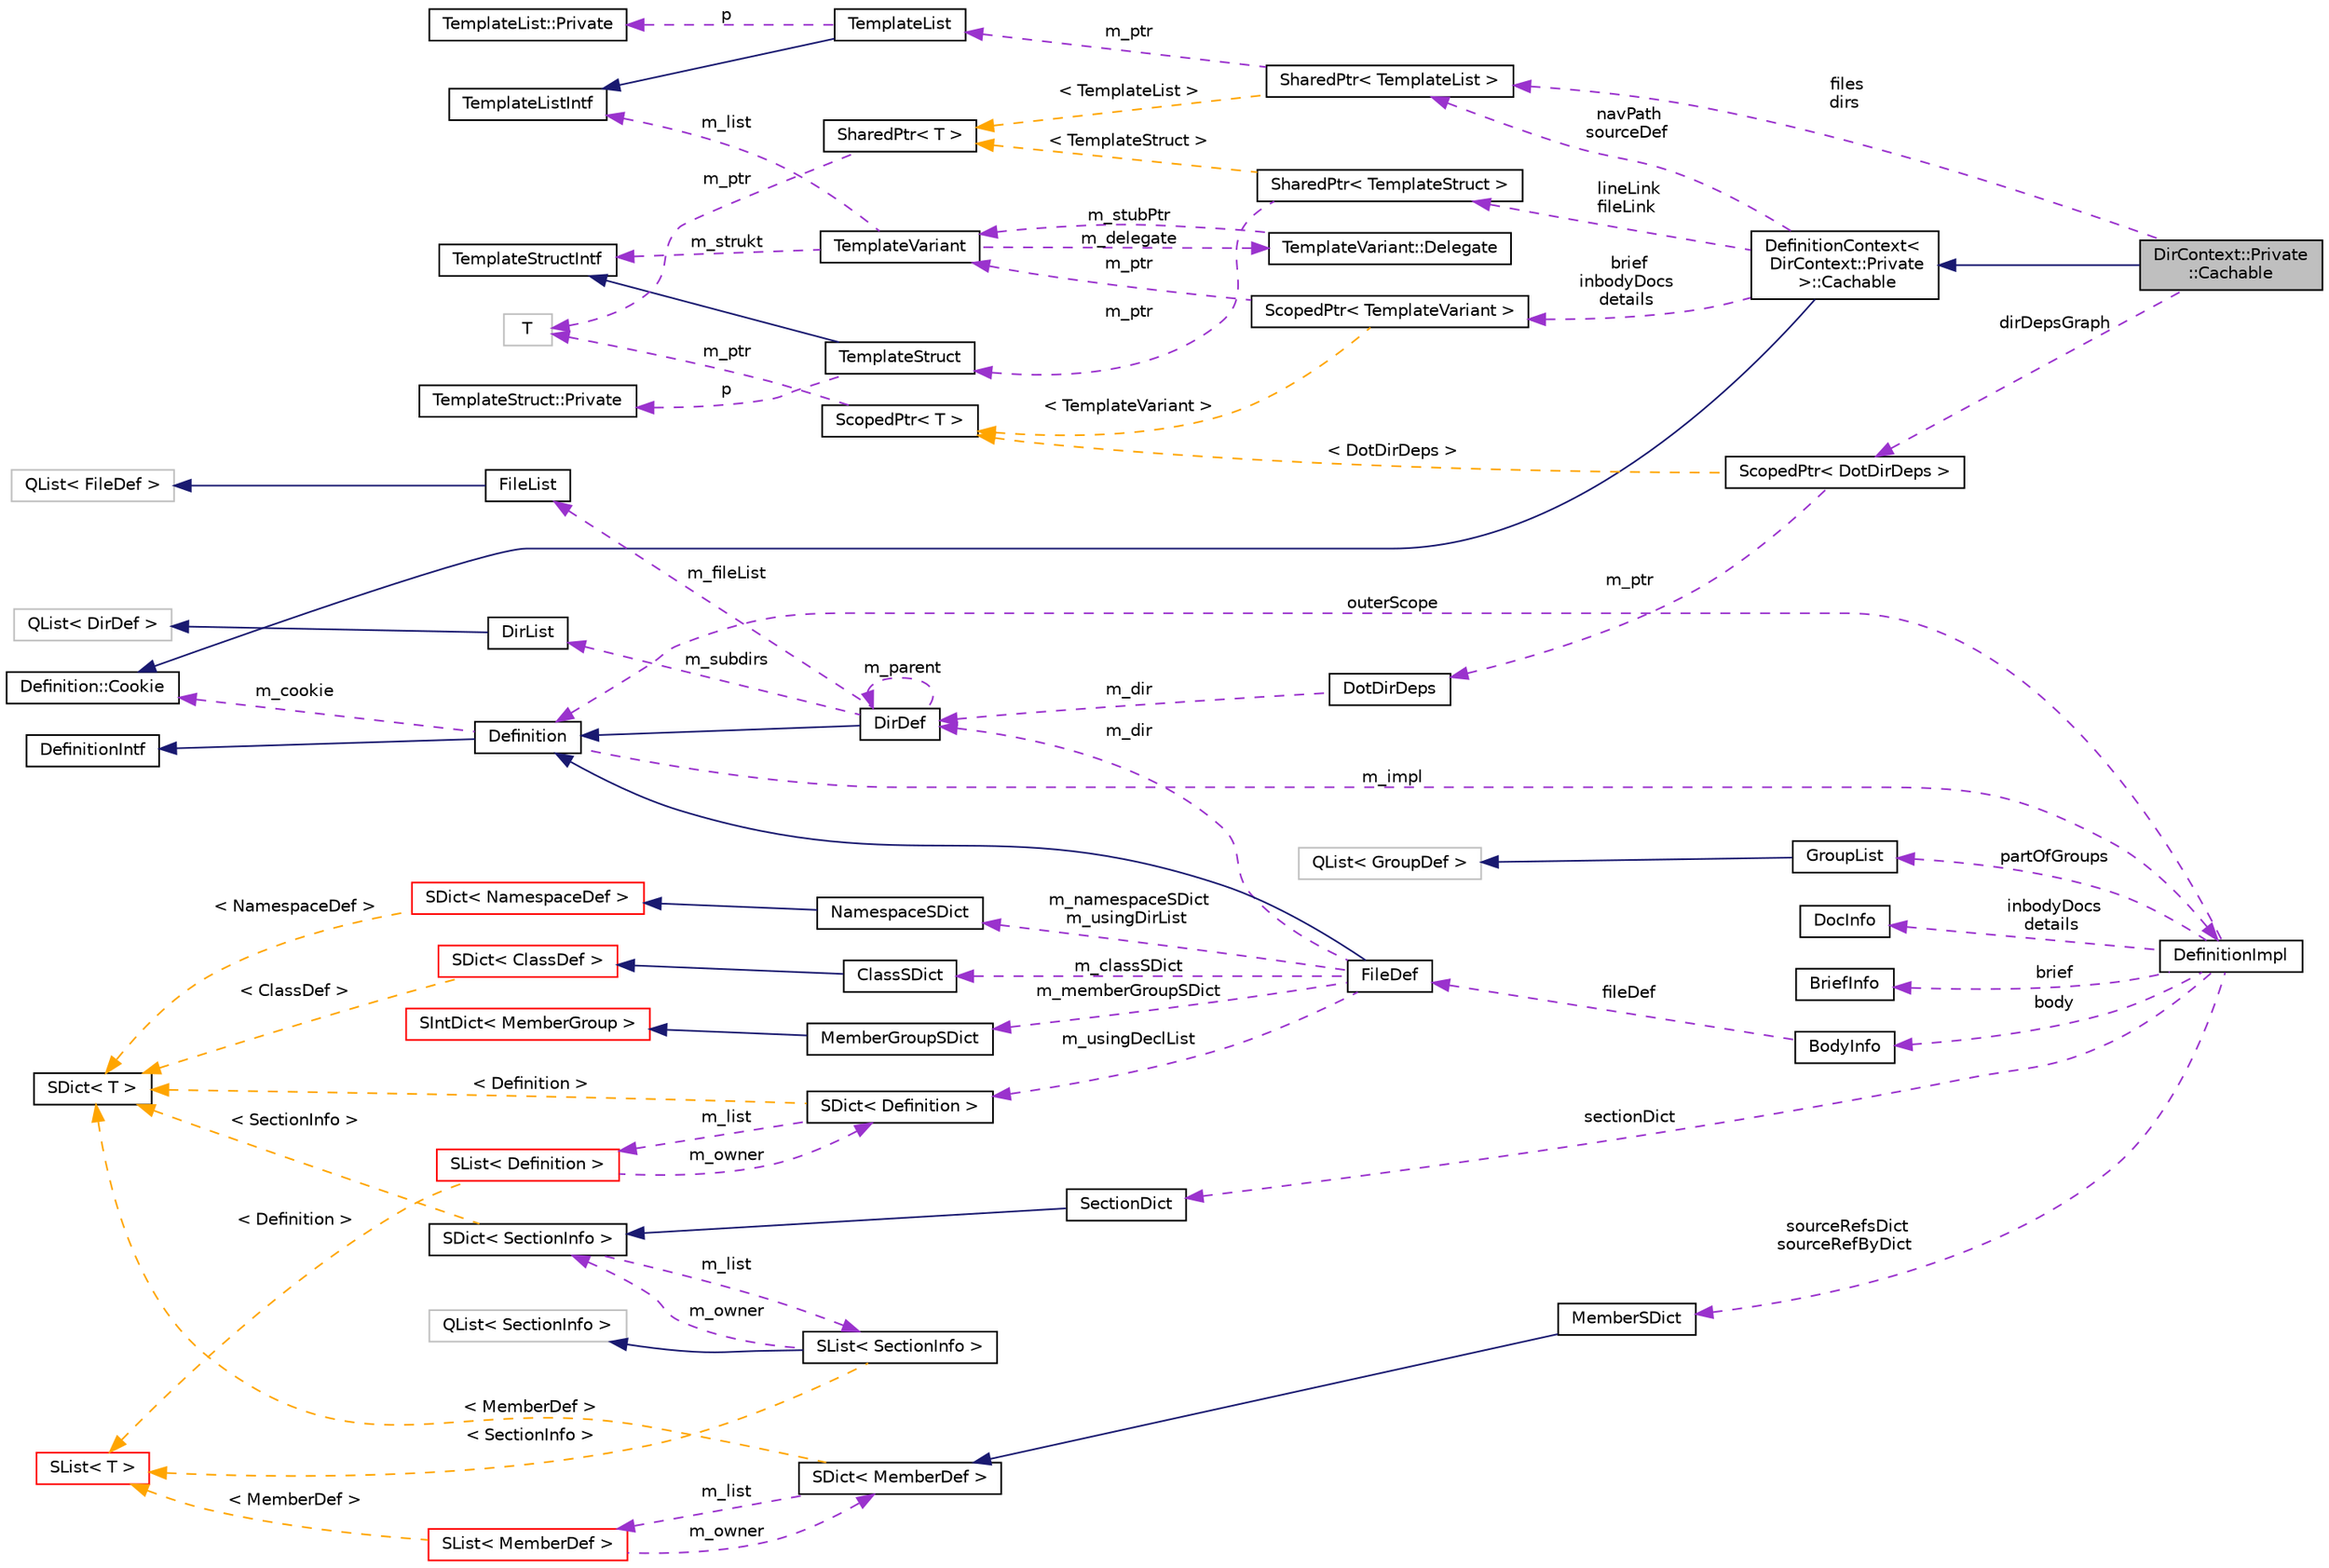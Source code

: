 digraph "DirContext::Private::Cachable"
{
 // INTERACTIVE_SVG=YES
  edge [fontname="Helvetica",fontsize="10",labelfontname="Helvetica",labelfontsize="10"];
  node [fontname="Helvetica",fontsize="10",shape=record];
  rankdir="LR";
  Node3 [label="DirContext::Private\l::Cachable",height=0.2,width=0.4,color="black", fillcolor="grey75", style="filled", fontcolor="black"];
  Node4 -> Node3 [dir="back",color="midnightblue",fontsize="10",style="solid",fontname="Helvetica"];
  Node4 [label="DefinitionContext\<\l DirContext::Private\l \>::Cachable",height=0.2,width=0.4,color="black", fillcolor="white", style="filled",URL="$d9/d7b/struct_definition_context_1_1_cachable.html"];
  Node5 -> Node4 [dir="back",color="midnightblue",fontsize="10",style="solid",fontname="Helvetica"];
  Node5 [label="Definition::Cookie",height=0.2,width=0.4,color="black", fillcolor="white", style="filled",URL="$d1/d2f/struct_definition_1_1_cookie.html"];
  Node6 -> Node4 [dir="back",color="darkorchid3",fontsize="10",style="dashed",label=" lineLink\nfileLink" ,fontname="Helvetica"];
  Node6 [label="SharedPtr\< TemplateStruct \>",height=0.2,width=0.4,color="black", fillcolor="white", style="filled",URL="$df/d12/class_shared_ptr.html"];
  Node7 -> Node6 [dir="back",color="darkorchid3",fontsize="10",style="dashed",label=" m_ptr" ,fontname="Helvetica"];
  Node7 [label="TemplateStruct",height=0.2,width=0.4,color="black", fillcolor="white", style="filled",URL="$d8/d4b/class_template_struct.html",tooltip="Default implementation of a context value of type struct. "];
  Node8 -> Node7 [dir="back",color="midnightblue",fontsize="10",style="solid",fontname="Helvetica"];
  Node8 [label="TemplateStructIntf",height=0.2,width=0.4,color="black", fillcolor="white", style="filled",URL="$d9/de8/class_template_struct_intf.html",tooltip="Abstract interface for a context value of type struct. "];
  Node9 -> Node7 [dir="back",color="darkorchid3",fontsize="10",style="dashed",label=" p" ,fontname="Helvetica"];
  Node9 [label="TemplateStruct::Private",height=0.2,width=0.4,color="black", fillcolor="white", style="filled",URL="$d5/d63/class_template_struct_1_1_private.html",tooltip="Private data of a template struct object. "];
  Node10 -> Node6 [dir="back",color="orange",fontsize="10",style="dashed",label=" \< TemplateStruct \>" ,fontname="Helvetica"];
  Node10 [label="SharedPtr\< T \>",height=0.2,width=0.4,color="black", fillcolor="white", style="filled",URL="$df/d12/class_shared_ptr.html",tooltip="Reference counting smart pointer. "];
  Node11 -> Node10 [dir="back",color="darkorchid3",fontsize="10",style="dashed",label=" m_ptr" ,fontname="Helvetica"];
  Node11 [label="T",height=0.2,width=0.4,color="grey75", fillcolor="white", style="filled"];
  Node12 -> Node4 [dir="back",color="darkorchid3",fontsize="10",style="dashed",label=" navPath\nsourceDef" ,fontname="Helvetica"];
  Node12 [label="SharedPtr\< TemplateList \>",height=0.2,width=0.4,color="black", fillcolor="white", style="filled",URL="$df/d12/class_shared_ptr.html"];
  Node13 -> Node12 [dir="back",color="darkorchid3",fontsize="10",style="dashed",label=" m_ptr" ,fontname="Helvetica"];
  Node13 [label="TemplateList",height=0.2,width=0.4,color="black", fillcolor="white", style="filled",URL="$de/dab/class_template_list.html",tooltip="Default implementation of a context value of type list. "];
  Node14 -> Node13 [dir="back",color="midnightblue",fontsize="10",style="solid",fontname="Helvetica"];
  Node14 [label="TemplateListIntf",height=0.2,width=0.4,color="black", fillcolor="white", style="filled",URL="$d6/d88/class_template_list_intf.html",tooltip="Abstract read-only interface for a context value of type list. "];
  Node15 -> Node13 [dir="back",color="darkorchid3",fontsize="10",style="dashed",label=" p" ,fontname="Helvetica"];
  Node15 [label="TemplateList::Private",height=0.2,width=0.4,color="black", fillcolor="white", style="filled",URL="$d5/dee/class_template_list_1_1_private.html",tooltip="Private data of a template list object. "];
  Node10 -> Node12 [dir="back",color="orange",fontsize="10",style="dashed",label=" \< TemplateList \>" ,fontname="Helvetica"];
  Node16 -> Node4 [dir="back",color="darkorchid3",fontsize="10",style="dashed",label=" brief\ninbodyDocs\ndetails" ,fontname="Helvetica"];
  Node16 [label="ScopedPtr\< TemplateVariant \>",height=0.2,width=0.4,color="black", fillcolor="white", style="filled",URL="$dd/d9b/class_scoped_ptr.html"];
  Node17 -> Node16 [dir="back",color="darkorchid3",fontsize="10",style="dashed",label=" m_ptr" ,fontname="Helvetica"];
  Node17 [label="TemplateVariant",height=0.2,width=0.4,color="black", fillcolor="white", style="filled",URL="$d1/dba/class_template_variant.html",tooltip="Variant type which can hold one value of a fixed set of types. "];
  Node14 -> Node17 [dir="back",color="darkorchid3",fontsize="10",style="dashed",label=" m_list" ,fontname="Helvetica"];
  Node8 -> Node17 [dir="back",color="darkorchid3",fontsize="10",style="dashed",label=" m_strukt" ,fontname="Helvetica"];
  Node18 -> Node17 [dir="back",color="darkorchid3",fontsize="10",style="dashed",label=" m_delegate" ,fontname="Helvetica"];
  Node18 [label="TemplateVariant::Delegate",height=0.2,width=0.4,color="black", fillcolor="white", style="filled",URL="$d7/d1d/class_template_variant_1_1_delegate.html",tooltip="Helper class to create a delegate that can store a function/method call. "];
  Node17 -> Node18 [dir="back",color="darkorchid3",fontsize="10",style="dashed",label=" m_stubPtr" ,fontname="Helvetica"];
  Node19 -> Node16 [dir="back",color="orange",fontsize="10",style="dashed",label=" \< TemplateVariant \>" ,fontname="Helvetica"];
  Node19 [label="ScopedPtr\< T \>",height=0.2,width=0.4,color="black", fillcolor="white", style="filled",URL="$dd/d9b/class_scoped_ptr.html",tooltip="Scoped smart pointer. "];
  Node11 -> Node19 [dir="back",color="darkorchid3",fontsize="10",style="dashed",label=" m_ptr" ,fontname="Helvetica"];
  Node20 -> Node3 [dir="back",color="darkorchid3",fontsize="10",style="dashed",label=" dirDepsGraph" ,fontname="Helvetica"];
  Node20 [label="ScopedPtr\< DotDirDeps \>",height=0.2,width=0.4,color="black", fillcolor="white", style="filled",URL="$dd/d9b/class_scoped_ptr.html"];
  Node21 -> Node20 [dir="back",color="darkorchid3",fontsize="10",style="dashed",label=" m_ptr" ,fontname="Helvetica"];
  Node21 [label="DotDirDeps",height=0.2,width=0.4,color="black", fillcolor="white", style="filled",URL="$d7/dd4/class_dot_dir_deps.html",tooltip="Representation of an directory dependency graph. "];
  Node22 -> Node21 [dir="back",color="darkorchid3",fontsize="10",style="dashed",label=" m_dir" ,fontname="Helvetica"];
  Node22 [label="DirDef",height=0.2,width=0.4,color="black", fillcolor="white", style="filled",URL="$d4/dd4/class_dir_def.html",tooltip="A model of a directory symbol. "];
  Node23 -> Node22 [dir="back",color="midnightblue",fontsize="10",style="solid",fontname="Helvetica"];
  Node23 [label="Definition",height=0.2,width=0.4,color="black", fillcolor="white", style="filled",URL="$d5/dcc/class_definition.html",tooltip="The common base class of all entity definitions found in the sources. "];
  Node24 -> Node23 [dir="back",color="midnightblue",fontsize="10",style="solid",fontname="Helvetica"];
  Node24 [label="DefinitionIntf",height=0.2,width=0.4,color="black", fillcolor="white", style="filled",URL="$d9/d4a/class_definition_intf.html",tooltip="Abstract interface for a Definition or DefinitionList. "];
  Node5 -> Node23 [dir="back",color="darkorchid3",fontsize="10",style="dashed",label=" m_cookie" ,fontname="Helvetica"];
  Node25 -> Node23 [dir="back",color="darkorchid3",fontsize="10",style="dashed",label=" m_impl" ,fontname="Helvetica"];
  Node25 [label="DefinitionImpl",height=0.2,width=0.4,color="black", fillcolor="white", style="filled",URL="$d3/ddf/class_definition_impl.html",tooltip="Private data associated with a Symbol Definition object. "];
  Node26 -> Node25 [dir="back",color="darkorchid3",fontsize="10",style="dashed",label=" sectionDict" ,fontname="Helvetica"];
  Node26 [label="SectionDict",height=0.2,width=0.4,color="black", fillcolor="white", style="filled",URL="$de/d9a/class_section_dict.html",tooltip="Unsorted dictionary of SectionInfo objects. "];
  Node27 -> Node26 [dir="back",color="midnightblue",fontsize="10",style="solid",fontname="Helvetica"];
  Node27 [label="SDict\< SectionInfo \>",height=0.2,width=0.4,color="black", fillcolor="white", style="filled",URL="$d1/d50/class_s_dict.html"];
  Node28 -> Node27 [dir="back",color="darkorchid3",fontsize="10",style="dashed",label=" m_list" ,fontname="Helvetica"];
  Node28 [label="SList\< SectionInfo \>",height=0.2,width=0.4,color="black", fillcolor="white", style="filled",URL="$df/dce/class_s_list.html"];
  Node29 -> Node28 [dir="back",color="midnightblue",fontsize="10",style="solid",fontname="Helvetica"];
  Node29 [label="QList\< SectionInfo \>",height=0.2,width=0.4,color="grey75", fillcolor="white", style="filled"];
  Node27 -> Node28 [dir="back",color="darkorchid3",fontsize="10",style="dashed",label=" m_owner" ,fontname="Helvetica"];
  Node30 -> Node28 [dir="back",color="orange",fontsize="10",style="dashed",label=" \< SectionInfo \>" ,fontname="Helvetica"];
  Node30 [label="SList\< T \>",height=0.2,width=0.4,color="red", fillcolor="white", style="filled",URL="$df/dce/class_s_list.html",tooltip="internal wrapper class that redirects compareValues() to the dictionary "];
  Node32 -> Node27 [dir="back",color="orange",fontsize="10",style="dashed",label=" \< SectionInfo \>" ,fontname="Helvetica"];
  Node32 [label="SDict\< T \>",height=0.2,width=0.4,color="black", fillcolor="white", style="filled",URL="$d1/d50/class_s_dict.html",tooltip="Ordered dictionary of elements of type T. "];
  Node33 -> Node25 [dir="back",color="darkorchid3",fontsize="10",style="dashed",label=" body" ,fontname="Helvetica"];
  Node33 [label="BodyInfo",height=0.2,width=0.4,color="black", fillcolor="white", style="filled",URL="$db/dab/struct_body_info.html",tooltip="Data associated with description found in the body. "];
  Node34 -> Node33 [dir="back",color="darkorchid3",fontsize="10",style="dashed",label=" fileDef" ,fontname="Helvetica"];
  Node34 [label="FileDef",height=0.2,width=0.4,color="black", fillcolor="white", style="filled",URL="$de/db0/class_file_def.html",tooltip="A model of a file symbol. "];
  Node23 -> Node34 [dir="back",color="midnightblue",fontsize="10",style="solid",fontname="Helvetica"];
  Node35 -> Node34 [dir="back",color="darkorchid3",fontsize="10",style="dashed",label=" m_classSDict" ,fontname="Helvetica"];
  Node35 [label="ClassSDict",height=0.2,width=0.4,color="black", fillcolor="white", style="filled",URL="$d9/d3d/class_class_s_dict.html",tooltip="A sorted dictionary of ClassDef objects. "];
  Node36 -> Node35 [dir="back",color="midnightblue",fontsize="10",style="solid",fontname="Helvetica"];
  Node36 [label="SDict\< ClassDef \>",height=0.2,width=0.4,color="red", fillcolor="white", style="filled",URL="$d1/d50/class_s_dict.html"];
  Node32 -> Node36 [dir="back",color="orange",fontsize="10",style="dashed",label=" \< ClassDef \>" ,fontname="Helvetica"];
  Node39 -> Node34 [dir="back",color="darkorchid3",fontsize="10",style="dashed",label=" m_usingDeclList" ,fontname="Helvetica"];
  Node39 [label="SDict\< Definition \>",height=0.2,width=0.4,color="black", fillcolor="white", style="filled",URL="$d1/d50/class_s_dict.html"];
  Node40 -> Node39 [dir="back",color="darkorchid3",fontsize="10",style="dashed",label=" m_list" ,fontname="Helvetica"];
  Node40 [label="SList\< Definition \>",height=0.2,width=0.4,color="red", fillcolor="white", style="filled",URL="$df/dce/class_s_list.html"];
  Node39 -> Node40 [dir="back",color="darkorchid3",fontsize="10",style="dashed",label=" m_owner" ,fontname="Helvetica"];
  Node30 -> Node40 [dir="back",color="orange",fontsize="10",style="dashed",label=" \< Definition \>" ,fontname="Helvetica"];
  Node32 -> Node39 [dir="back",color="orange",fontsize="10",style="dashed",label=" \< Definition \>" ,fontname="Helvetica"];
  Node42 -> Node34 [dir="back",color="darkorchid3",fontsize="10",style="dashed",label=" m_memberGroupSDict" ,fontname="Helvetica"];
  Node42 [label="MemberGroupSDict",height=0.2,width=0.4,color="black", fillcolor="white", style="filled",URL="$dc/d1e/class_member_group_s_dict.html",tooltip="A sorted dictionary of MemberGroup objects. "];
  Node43 -> Node42 [dir="back",color="midnightblue",fontsize="10",style="solid",fontname="Helvetica"];
  Node43 [label="SIntDict\< MemberGroup \>",height=0.2,width=0.4,color="red", fillcolor="white", style="filled",URL="$d0/d9f/class_s_int_dict.html"];
  Node22 -> Node34 [dir="back",color="darkorchid3",fontsize="10",style="dashed",label=" m_dir" ,fontname="Helvetica"];
  Node48 -> Node34 [dir="back",color="darkorchid3",fontsize="10",style="dashed",label=" m_namespaceSDict\nm_usingDirList" ,fontname="Helvetica"];
  Node48 [label="NamespaceSDict",height=0.2,width=0.4,color="black", fillcolor="white", style="filled",URL="$d4/d8d/class_namespace_s_dict.html",tooltip="A sorted dictionary of NamespaceDef objects. "];
  Node49 -> Node48 [dir="back",color="midnightblue",fontsize="10",style="solid",fontname="Helvetica"];
  Node49 [label="SDict\< NamespaceDef \>",height=0.2,width=0.4,color="red", fillcolor="white", style="filled",URL="$d1/d50/class_s_dict.html"];
  Node32 -> Node49 [dir="back",color="orange",fontsize="10",style="dashed",label=" \< NamespaceDef \>" ,fontname="Helvetica"];
  Node52 -> Node25 [dir="back",color="darkorchid3",fontsize="10",style="dashed",label=" sourceRefsDict\nsourceRefByDict" ,fontname="Helvetica"];
  Node52 [label="MemberSDict",height=0.2,width=0.4,color="black", fillcolor="white", style="filled",URL="$d6/dd6/class_member_s_dict.html",tooltip="A sorted dictionary of MemberDef objects. "];
  Node53 -> Node52 [dir="back",color="midnightblue",fontsize="10",style="solid",fontname="Helvetica"];
  Node53 [label="SDict\< MemberDef \>",height=0.2,width=0.4,color="black", fillcolor="white", style="filled",URL="$d1/d50/class_s_dict.html"];
  Node54 -> Node53 [dir="back",color="darkorchid3",fontsize="10",style="dashed",label=" m_list" ,fontname="Helvetica"];
  Node54 [label="SList\< MemberDef \>",height=0.2,width=0.4,color="red", fillcolor="white", style="filled",URL="$df/dce/class_s_list.html"];
  Node53 -> Node54 [dir="back",color="darkorchid3",fontsize="10",style="dashed",label=" m_owner" ,fontname="Helvetica"];
  Node30 -> Node54 [dir="back",color="orange",fontsize="10",style="dashed",label=" \< MemberDef \>" ,fontname="Helvetica"];
  Node32 -> Node53 [dir="back",color="orange",fontsize="10",style="dashed",label=" \< MemberDef \>" ,fontname="Helvetica"];
  Node56 -> Node25 [dir="back",color="darkorchid3",fontsize="10",style="dashed",label=" partOfGroups" ,fontname="Helvetica"];
  Node56 [label="GroupList",height=0.2,width=0.4,color="black", fillcolor="white", style="filled",URL="$d3/d3b/class_group_list.html",tooltip="A list of GroupDef objects. "];
  Node57 -> Node56 [dir="back",color="midnightblue",fontsize="10",style="solid",fontname="Helvetica"];
  Node57 [label="QList\< GroupDef \>",height=0.2,width=0.4,color="grey75", fillcolor="white", style="filled"];
  Node58 -> Node25 [dir="back",color="darkorchid3",fontsize="10",style="dashed",label=" inbodyDocs\ndetails" ,fontname="Helvetica"];
  Node58 [label="DocInfo",height=0.2,width=0.4,color="black", fillcolor="white", style="filled",URL="$d7/dd5/struct_doc_info.html",tooltip="Data associated with a detailed description. "];
  Node59 -> Node25 [dir="back",color="darkorchid3",fontsize="10",style="dashed",label=" brief" ,fontname="Helvetica"];
  Node59 [label="BriefInfo",height=0.2,width=0.4,color="black", fillcolor="white", style="filled",URL="$d0/da7/struct_brief_info.html",tooltip="Data associated with a brief description. "];
  Node23 -> Node25 [dir="back",color="darkorchid3",fontsize="10",style="dashed",label=" outerScope" ,fontname="Helvetica"];
  Node60 -> Node22 [dir="back",color="darkorchid3",fontsize="10",style="dashed",label=" m_subdirs" ,fontname="Helvetica"];
  Node60 [label="DirList",height=0.2,width=0.4,color="black", fillcolor="white", style="filled",URL="$dc/d2a/class_dir_list.html",tooltip="A list of directories. "];
  Node61 -> Node60 [dir="back",color="midnightblue",fontsize="10",style="solid",fontname="Helvetica"];
  Node61 [label="QList\< DirDef \>",height=0.2,width=0.4,color="grey75", fillcolor="white", style="filled"];
  Node62 -> Node22 [dir="back",color="darkorchid3",fontsize="10",style="dashed",label=" m_fileList" ,fontname="Helvetica"];
  Node62 [label="FileList",height=0.2,width=0.4,color="black", fillcolor="white", style="filled",URL="$d0/d18/class_file_list.html",tooltip="Class representing a list of FileDef objects. "];
  Node63 -> Node62 [dir="back",color="midnightblue",fontsize="10",style="solid",fontname="Helvetica"];
  Node63 [label="QList\< FileDef \>",height=0.2,width=0.4,color="grey75", fillcolor="white", style="filled"];
  Node22 -> Node22 [dir="back",color="darkorchid3",fontsize="10",style="dashed",label=" m_parent" ,fontname="Helvetica"];
  Node19 -> Node20 [dir="back",color="orange",fontsize="10",style="dashed",label=" \< DotDirDeps \>" ,fontname="Helvetica"];
  Node12 -> Node3 [dir="back",color="darkorchid3",fontsize="10",style="dashed",label=" files\ndirs" ,fontname="Helvetica"];
}
